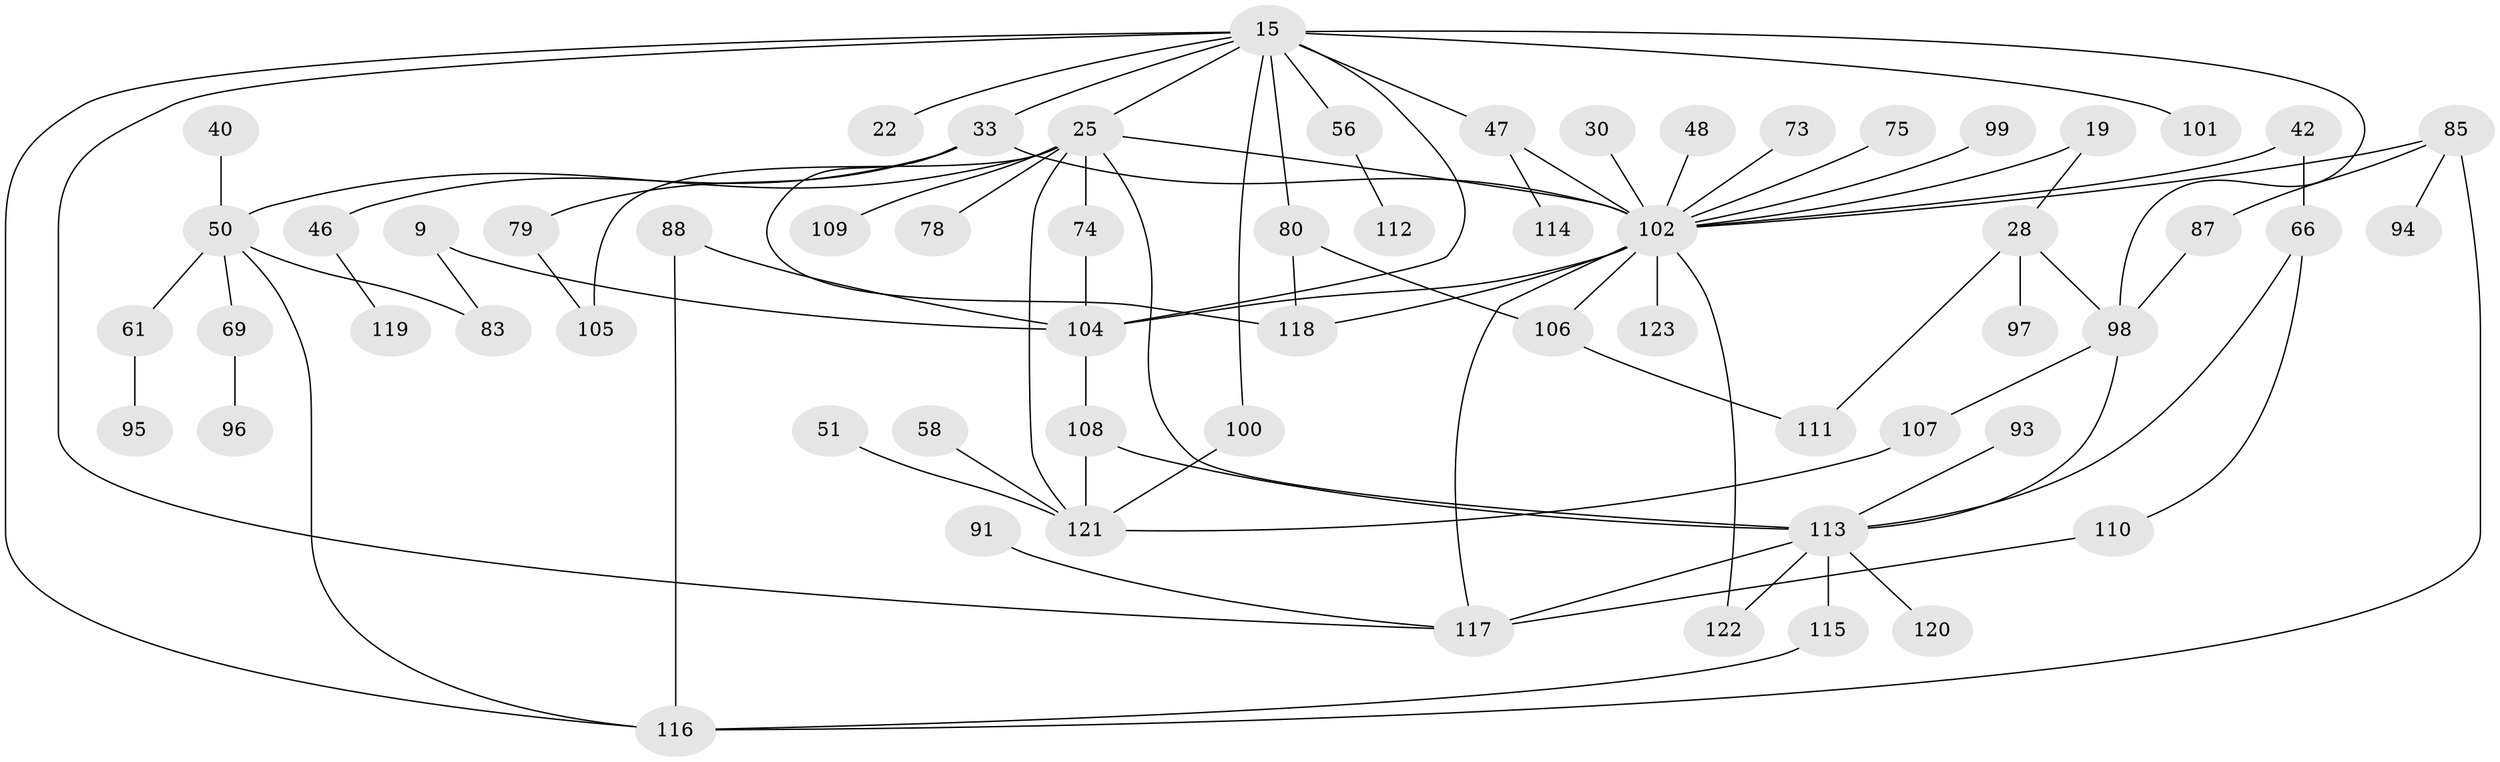 // original degree distribution, {3: 0.21951219512195122, 7: 0.04065040650406504, 4: 0.0975609756097561, 6: 0.032520325203252036, 2: 0.3008130081300813, 5: 0.04878048780487805, 1: 0.2601626016260163}
// Generated by graph-tools (version 1.1) at 2025/41/03/09/25 04:41:36]
// undirected, 61 vertices, 86 edges
graph export_dot {
graph [start="1"]
  node [color=gray90,style=filled];
  9;
  15 [super="+6+3"];
  19;
  22;
  25 [super="+5+10"];
  28;
  30;
  33 [super="+14+12"];
  40;
  42 [super="+34"];
  46;
  47 [super="+29"];
  48;
  50 [super="+31"];
  51;
  56;
  58;
  61;
  66;
  69;
  73;
  74 [super="+53+57"];
  75;
  78;
  79;
  80 [super="+21+39"];
  83;
  85 [super="+65"];
  87;
  88 [super="+82"];
  91;
  93;
  94;
  95;
  96;
  97 [super="+92"];
  98 [super="+77"];
  99;
  100;
  101;
  102 [super="+32+60"];
  104 [super="+4+7"];
  105;
  106 [super="+103"];
  107;
  108 [super="+62"];
  109;
  110 [super="+89"];
  111 [super="+55+59"];
  112;
  113 [super="+45+27"];
  114;
  115 [super="+68"];
  116 [super="+11+81"];
  117 [super="+90+72"];
  118 [super="+54"];
  119;
  120;
  121 [super="+67"];
  122;
  123;
  9 -- 83;
  9 -- 104;
  15 -- 100;
  15 -- 104 [weight=3];
  15 -- 47 [weight=2];
  15 -- 101;
  15 -- 22;
  15 -- 56;
  15 -- 25 [weight=2];
  15 -- 33 [weight=2];
  15 -- 116;
  15 -- 80 [weight=2];
  15 -- 98;
  15 -- 117;
  19 -- 28;
  19 -- 102;
  25 -- 109;
  25 -- 50 [weight=2];
  25 -- 105;
  25 -- 78;
  25 -- 102;
  25 -- 74;
  25 -- 121;
  25 -- 113;
  28 -- 97 [weight=2];
  28 -- 98;
  28 -- 111;
  30 -- 102;
  33 -- 118;
  33 -- 46;
  33 -- 79;
  33 -- 102 [weight=2];
  40 -- 50;
  42 -- 66 [weight=2];
  42 -- 102;
  46 -- 119;
  47 -- 114;
  47 -- 102;
  48 -- 102;
  50 -- 61;
  50 -- 83;
  50 -- 69;
  50 -- 116;
  51 -- 121;
  56 -- 112;
  58 -- 121;
  61 -- 95;
  66 -- 113;
  66 -- 110;
  69 -- 96;
  73 -- 102;
  74 -- 104;
  75 -- 102;
  79 -- 105;
  80 -- 118 [weight=2];
  80 -- 106;
  85 -- 116;
  85 -- 102;
  85 -- 87;
  85 -- 94;
  87 -- 98;
  88 -- 104 [weight=2];
  88 -- 116;
  91 -- 117;
  93 -- 113;
  98 -- 107;
  98 -- 113;
  99 -- 102;
  100 -- 121;
  102 -- 123 [weight=2];
  102 -- 104 [weight=2];
  102 -- 118;
  102 -- 122;
  102 -- 117;
  102 -- 106;
  104 -- 108;
  106 -- 111;
  107 -- 121;
  108 -- 113;
  108 -- 121;
  110 -- 117;
  113 -- 120;
  113 -- 117;
  113 -- 122;
  113 -- 115;
  115 -- 116;
}
